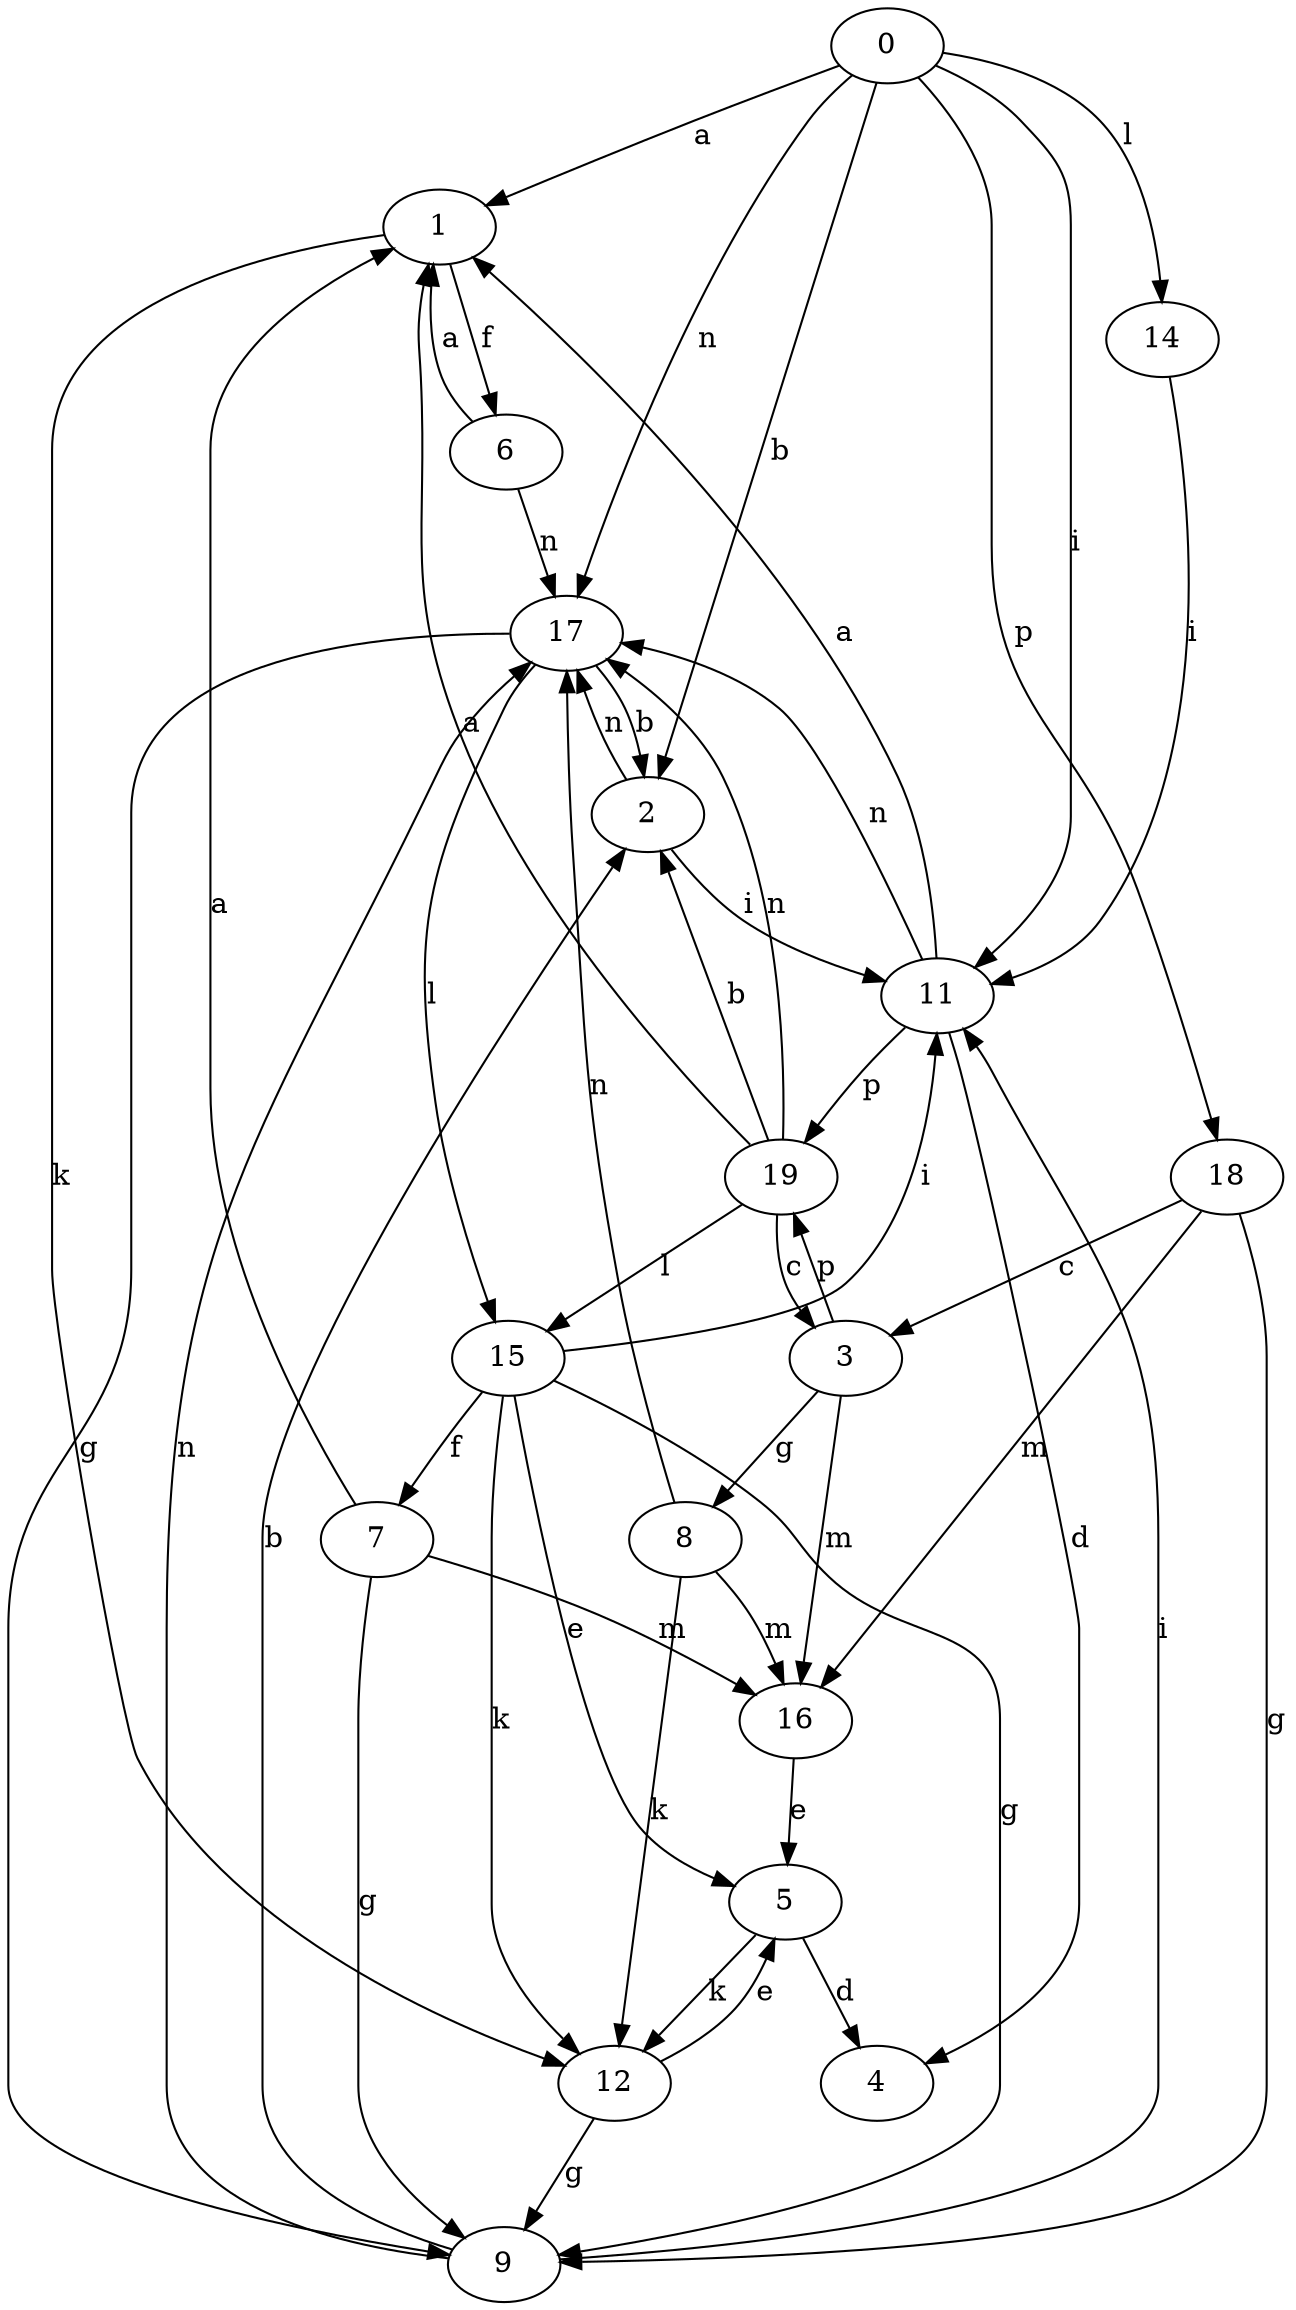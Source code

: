 strict digraph  {
1;
2;
3;
4;
5;
6;
7;
8;
9;
11;
12;
14;
15;
16;
17;
18;
19;
0;
1 -> 6  [label=f];
1 -> 12  [label=k];
2 -> 11  [label=i];
2 -> 17  [label=n];
3 -> 8  [label=g];
3 -> 16  [label=m];
3 -> 19  [label=p];
5 -> 4  [label=d];
5 -> 12  [label=k];
6 -> 1  [label=a];
6 -> 17  [label=n];
7 -> 1  [label=a];
7 -> 9  [label=g];
7 -> 16  [label=m];
8 -> 12  [label=k];
8 -> 16  [label=m];
8 -> 17  [label=n];
9 -> 2  [label=b];
9 -> 11  [label=i];
9 -> 17  [label=n];
11 -> 1  [label=a];
11 -> 4  [label=d];
11 -> 17  [label=n];
11 -> 19  [label=p];
12 -> 5  [label=e];
12 -> 9  [label=g];
14 -> 11  [label=i];
15 -> 5  [label=e];
15 -> 7  [label=f];
15 -> 9  [label=g];
15 -> 11  [label=i];
15 -> 12  [label=k];
16 -> 5  [label=e];
17 -> 2  [label=b];
17 -> 9  [label=g];
17 -> 15  [label=l];
18 -> 3  [label=c];
18 -> 9  [label=g];
18 -> 16  [label=m];
19 -> 1  [label=a];
19 -> 2  [label=b];
19 -> 3  [label=c];
19 -> 15  [label=l];
19 -> 17  [label=n];
0 -> 1  [label=a];
0 -> 2  [label=b];
0 -> 11  [label=i];
0 -> 14  [label=l];
0 -> 17  [label=n];
0 -> 18  [label=p];
}
